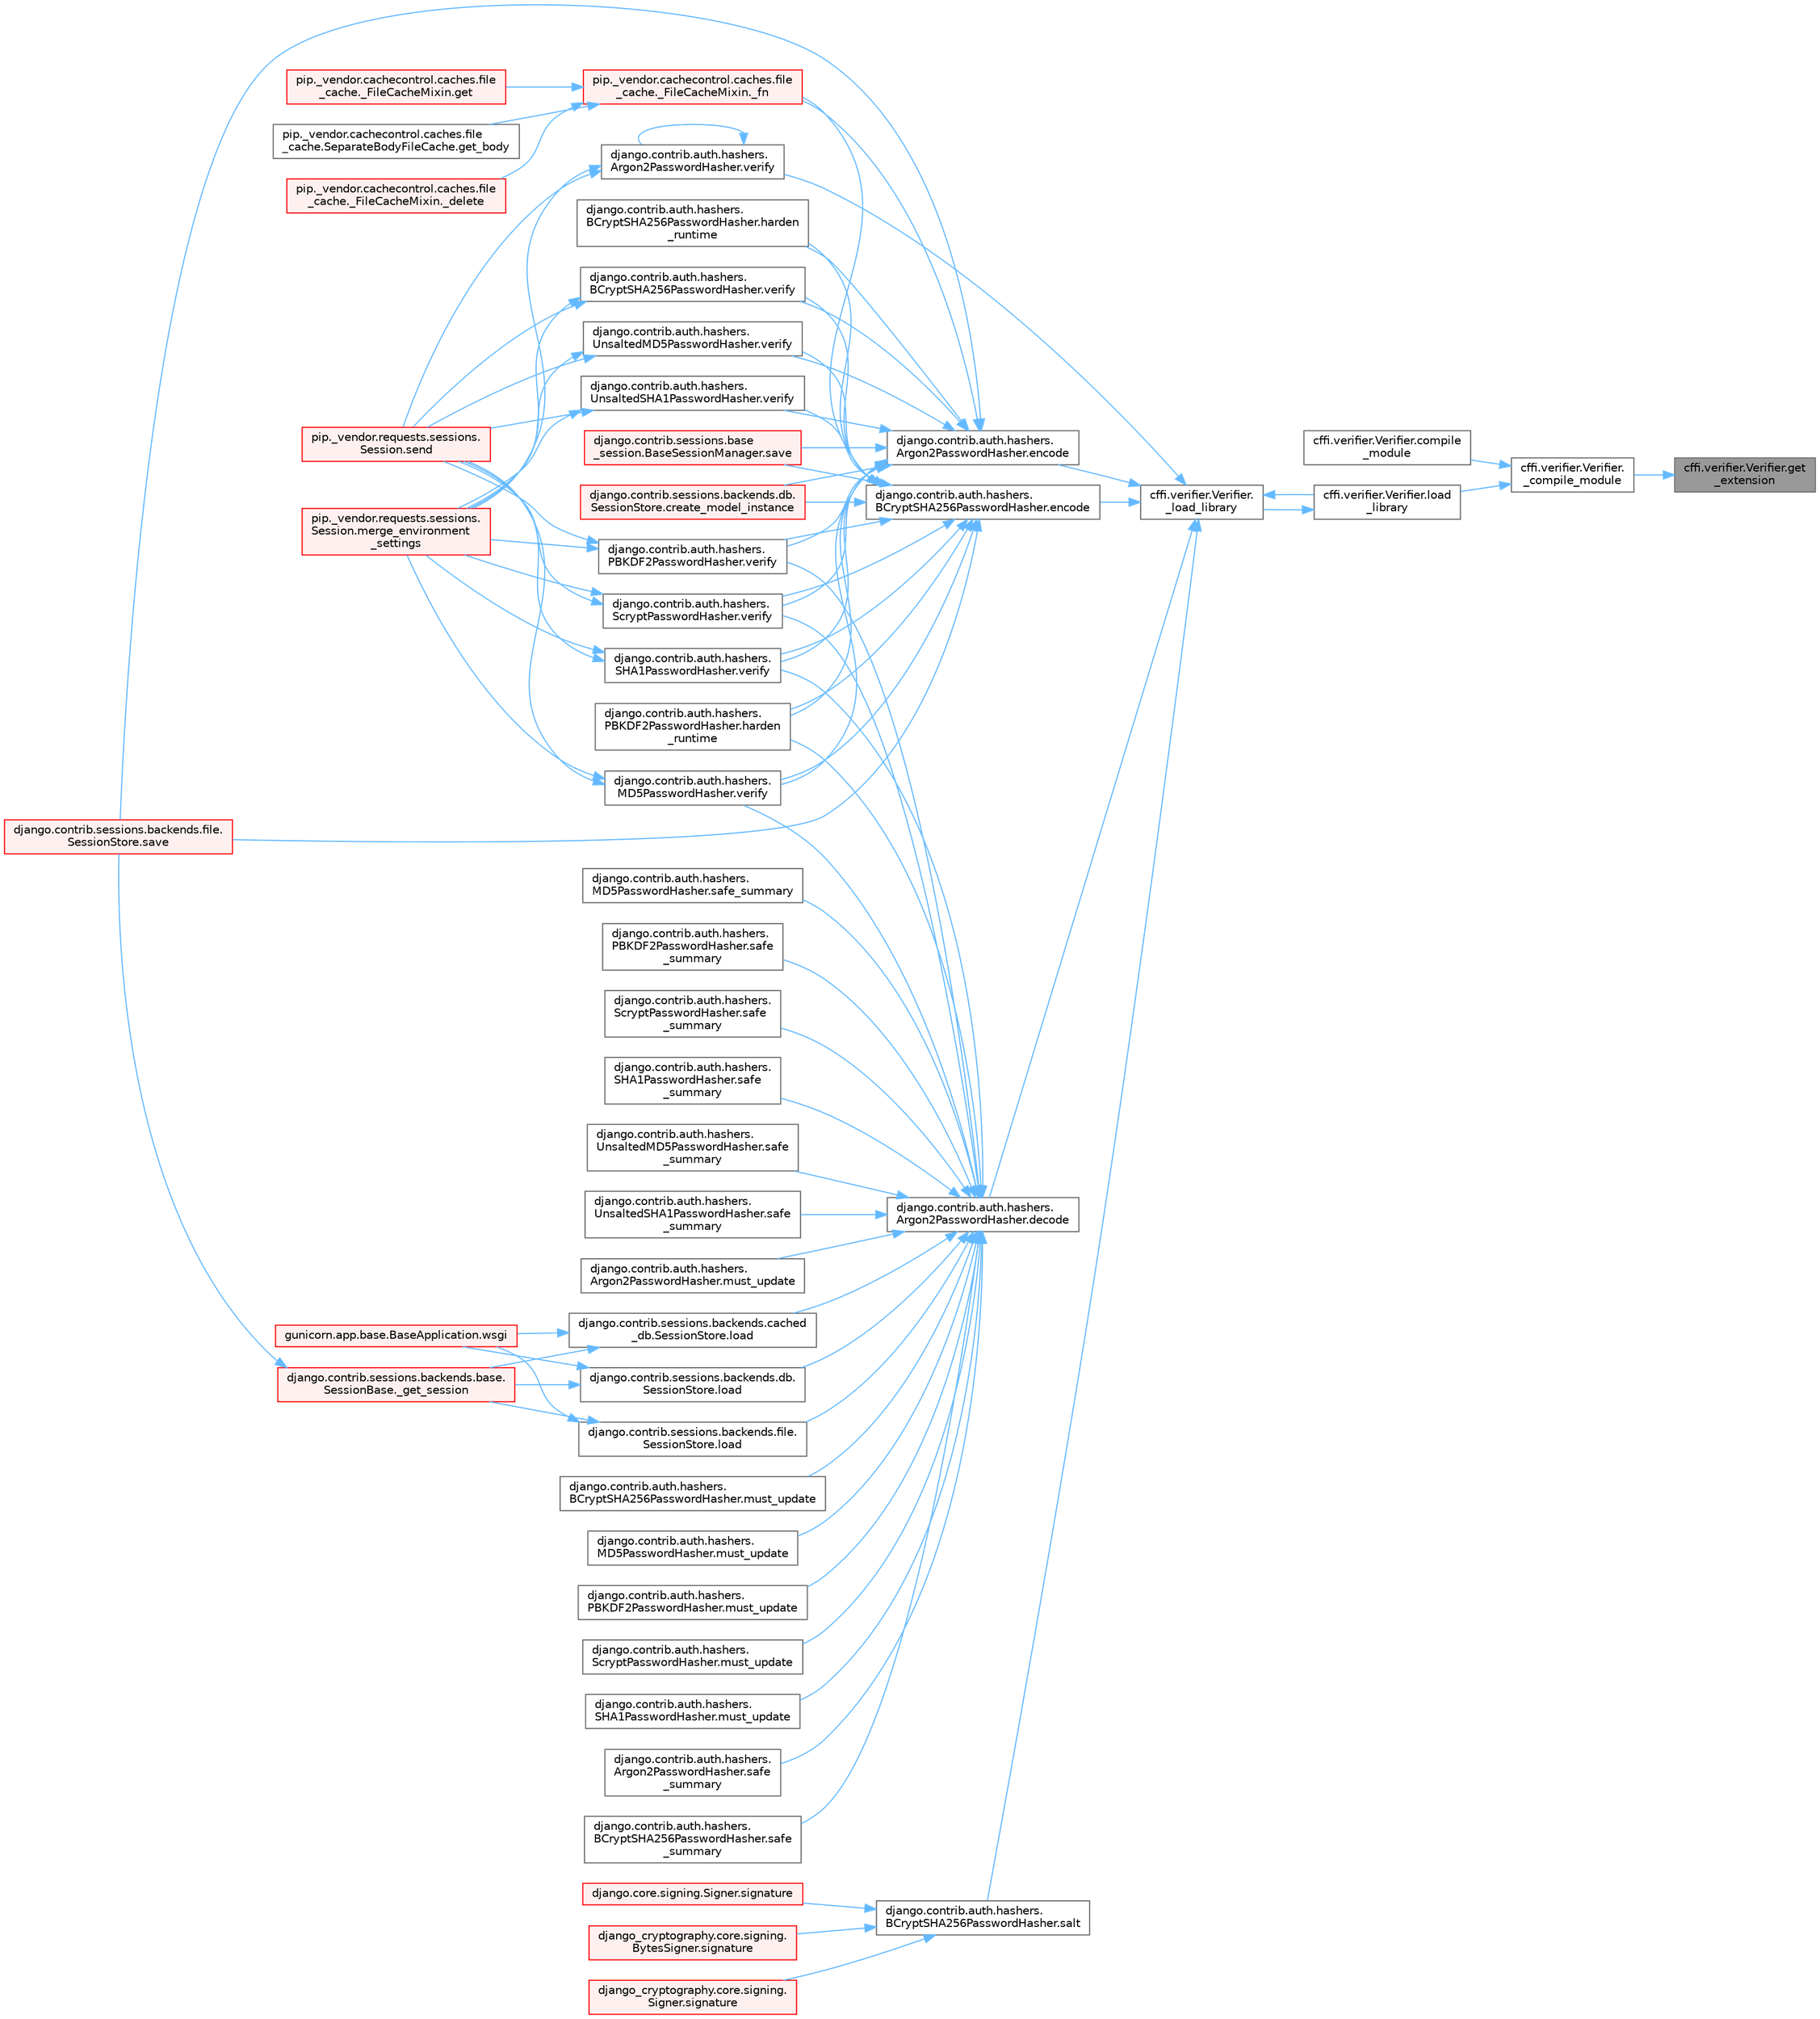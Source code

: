 digraph "cffi.verifier.Verifier.get_extension"
{
 // LATEX_PDF_SIZE
  bgcolor="transparent";
  edge [fontname=Helvetica,fontsize=10,labelfontname=Helvetica,labelfontsize=10];
  node [fontname=Helvetica,fontsize=10,shape=box,height=0.2,width=0.4];
  rankdir="RL";
  Node1 [id="Node000001",label="cffi.verifier.Verifier.get\l_extension",height=0.2,width=0.4,color="gray40", fillcolor="grey60", style="filled", fontcolor="black",tooltip=" "];
  Node1 -> Node2 [id="edge1_Node000001_Node000002",dir="back",color="steelblue1",style="solid",tooltip=" "];
  Node2 [id="Node000002",label="cffi.verifier.Verifier.\l_compile_module",height=0.2,width=0.4,color="grey40", fillcolor="white", style="filled",URL="$classcffi_1_1verifier_1_1_verifier.html#ae0d07806ff6796d142c1c6d28a035fdd",tooltip=" "];
  Node2 -> Node3 [id="edge2_Node000002_Node000003",dir="back",color="steelblue1",style="solid",tooltip=" "];
  Node3 [id="Node000003",label="cffi.verifier.Verifier.compile\l_module",height=0.2,width=0.4,color="grey40", fillcolor="white", style="filled",URL="$classcffi_1_1verifier_1_1_verifier.html#a3ab2b13f2f24bb6871b9111923f1a138",tooltip=" "];
  Node2 -> Node4 [id="edge3_Node000002_Node000004",dir="back",color="steelblue1",style="solid",tooltip=" "];
  Node4 [id="Node000004",label="cffi.verifier.Verifier.load\l_library",height=0.2,width=0.4,color="grey40", fillcolor="white", style="filled",URL="$classcffi_1_1verifier_1_1_verifier.html#a3f4cc3b50c42913dd0d22dc233524f28",tooltip=" "];
  Node4 -> Node5 [id="edge4_Node000004_Node000005",dir="back",color="steelblue1",style="solid",tooltip=" "];
  Node5 [id="Node000005",label="cffi.verifier.Verifier.\l_load_library",height=0.2,width=0.4,color="grey40", fillcolor="white", style="filled",URL="$classcffi_1_1verifier_1_1_verifier.html#a9de40d4d3231a07d492a907359b11949",tooltip=" "];
  Node5 -> Node6 [id="edge5_Node000005_Node000006",dir="back",color="steelblue1",style="solid",tooltip=" "];
  Node6 [id="Node000006",label="django.contrib.auth.hashers.\lArgon2PasswordHasher.decode",height=0.2,width=0.4,color="grey40", fillcolor="white", style="filled",URL="$classdjango_1_1contrib_1_1auth_1_1hashers_1_1_argon2_password_hasher.html#a72d1d6fbe76db2c306ea80efb11110a4",tooltip=" "];
  Node6 -> Node7 [id="edge6_Node000006_Node000007",dir="back",color="steelblue1",style="solid",tooltip=" "];
  Node7 [id="Node000007",label="django.contrib.auth.hashers.\lPBKDF2PasswordHasher.harden\l_runtime",height=0.2,width=0.4,color="grey40", fillcolor="white", style="filled",URL="$classdjango_1_1contrib_1_1auth_1_1hashers_1_1_p_b_k_d_f2_password_hasher.html#ae7f1dcad47802823597610b026fae83a",tooltip=" "];
  Node6 -> Node8 [id="edge7_Node000006_Node000008",dir="back",color="steelblue1",style="solid",tooltip=" "];
  Node8 [id="Node000008",label="django.contrib.sessions.backends.cached\l_db.SessionStore.load",height=0.2,width=0.4,color="grey40", fillcolor="white", style="filled",URL="$classdjango_1_1contrib_1_1sessions_1_1backends_1_1cached__db_1_1_session_store.html#a0432d07f359fa8281304478688605af7",tooltip=" "];
  Node8 -> Node9 [id="edge8_Node000008_Node000009",dir="back",color="steelblue1",style="solid",tooltip=" "];
  Node9 [id="Node000009",label="django.contrib.sessions.backends.base.\lSessionBase._get_session",height=0.2,width=0.4,color="red", fillcolor="#FFF0F0", style="filled",URL="$classdjango_1_1contrib_1_1sessions_1_1backends_1_1base_1_1_session_base.html#a3ca0af594cbb5d34f3d4f76c8f90bf4f",tooltip=" "];
  Node9 -> Node724 [id="edge9_Node000009_Node000724",dir="back",color="steelblue1",style="solid",tooltip=" "];
  Node724 [id="Node000724",label="django.contrib.sessions.backends.file.\lSessionStore.save",height=0.2,width=0.4,color="red", fillcolor="#FFF0F0", style="filled",URL="$classdjango_1_1contrib_1_1sessions_1_1backends_1_1file_1_1_session_store.html#af170f9c112376eb1627509287bf9620f",tooltip=" "];
  Node8 -> Node510 [id="edge10_Node000008_Node000510",dir="back",color="steelblue1",style="solid",tooltip=" "];
  Node510 [id="Node000510",label="gunicorn.app.base.BaseApplication.wsgi",height=0.2,width=0.4,color="red", fillcolor="#FFF0F0", style="filled",URL="$classgunicorn_1_1app_1_1base_1_1_base_application.html#a18ae24b2d0d44fb694b9f2b0cdffa670",tooltip=" "];
  Node6 -> Node3137 [id="edge11_Node000006_Node003137",dir="back",color="steelblue1",style="solid",tooltip=" "];
  Node3137 [id="Node003137",label="django.contrib.sessions.backends.db.\lSessionStore.load",height=0.2,width=0.4,color="grey40", fillcolor="white", style="filled",URL="$classdjango_1_1contrib_1_1sessions_1_1backends_1_1db_1_1_session_store.html#aab3bc77d15c0a33590a72f92a2efc994",tooltip=" "];
  Node3137 -> Node9 [id="edge12_Node003137_Node000009",dir="back",color="steelblue1",style="solid",tooltip=" "];
  Node3137 -> Node510 [id="edge13_Node003137_Node000510",dir="back",color="steelblue1",style="solid",tooltip=" "];
  Node6 -> Node509 [id="edge14_Node000006_Node000509",dir="back",color="steelblue1",style="solid",tooltip=" "];
  Node509 [id="Node000509",label="django.contrib.sessions.backends.file.\lSessionStore.load",height=0.2,width=0.4,color="grey40", fillcolor="white", style="filled",URL="$classdjango_1_1contrib_1_1sessions_1_1backends_1_1file_1_1_session_store.html#a408fa63512306fbaa7bbb62742f0295f",tooltip=" "];
  Node509 -> Node9 [id="edge15_Node000509_Node000009",dir="back",color="steelblue1",style="solid",tooltip=" "];
  Node509 -> Node510 [id="edge16_Node000509_Node000510",dir="back",color="steelblue1",style="solid",tooltip=" "];
  Node6 -> Node3138 [id="edge17_Node000006_Node003138",dir="back",color="steelblue1",style="solid",tooltip=" "];
  Node3138 [id="Node003138",label="django.contrib.auth.hashers.\lArgon2PasswordHasher.must_update",height=0.2,width=0.4,color="grey40", fillcolor="white", style="filled",URL="$classdjango_1_1contrib_1_1auth_1_1hashers_1_1_argon2_password_hasher.html#a4d8d054683b5147b2228836536f8e0a3",tooltip=" "];
  Node6 -> Node3139 [id="edge18_Node000006_Node003139",dir="back",color="steelblue1",style="solid",tooltip=" "];
  Node3139 [id="Node003139",label="django.contrib.auth.hashers.\lBCryptSHA256PasswordHasher.must_update",height=0.2,width=0.4,color="grey40", fillcolor="white", style="filled",URL="$classdjango_1_1contrib_1_1auth_1_1hashers_1_1_b_crypt_s_h_a256_password_hasher.html#a0da47cb102c5bbb66cf2a88f02681fc4",tooltip=" "];
  Node6 -> Node3140 [id="edge19_Node000006_Node003140",dir="back",color="steelblue1",style="solid",tooltip=" "];
  Node3140 [id="Node003140",label="django.contrib.auth.hashers.\lMD5PasswordHasher.must_update",height=0.2,width=0.4,color="grey40", fillcolor="white", style="filled",URL="$classdjango_1_1contrib_1_1auth_1_1hashers_1_1_m_d5_password_hasher.html#ab94a37f578422009eb384a7d039be74c",tooltip=" "];
  Node6 -> Node3141 [id="edge20_Node000006_Node003141",dir="back",color="steelblue1",style="solid",tooltip=" "];
  Node3141 [id="Node003141",label="django.contrib.auth.hashers.\lPBKDF2PasswordHasher.must_update",height=0.2,width=0.4,color="grey40", fillcolor="white", style="filled",URL="$classdjango_1_1contrib_1_1auth_1_1hashers_1_1_p_b_k_d_f2_password_hasher.html#a2779a6ac57e7b11aa5b0f06ff2db0ae0",tooltip=" "];
  Node6 -> Node3142 [id="edge21_Node000006_Node003142",dir="back",color="steelblue1",style="solid",tooltip=" "];
  Node3142 [id="Node003142",label="django.contrib.auth.hashers.\lScryptPasswordHasher.must_update",height=0.2,width=0.4,color="grey40", fillcolor="white", style="filled",URL="$classdjango_1_1contrib_1_1auth_1_1hashers_1_1_scrypt_password_hasher.html#ad7430c0123af2934cfb00a1df1e98013",tooltip=" "];
  Node6 -> Node3143 [id="edge22_Node000006_Node003143",dir="back",color="steelblue1",style="solid",tooltip=" "];
  Node3143 [id="Node003143",label="django.contrib.auth.hashers.\lSHA1PasswordHasher.must_update",height=0.2,width=0.4,color="grey40", fillcolor="white", style="filled",URL="$classdjango_1_1contrib_1_1auth_1_1hashers_1_1_s_h_a1_password_hasher.html#a48710ac799dfafff9063e9c3c257879b",tooltip=" "];
  Node6 -> Node3144 [id="edge23_Node000006_Node003144",dir="back",color="steelblue1",style="solid",tooltip=" "];
  Node3144 [id="Node003144",label="django.contrib.auth.hashers.\lArgon2PasswordHasher.safe\l_summary",height=0.2,width=0.4,color="grey40", fillcolor="white", style="filled",URL="$classdjango_1_1contrib_1_1auth_1_1hashers_1_1_argon2_password_hasher.html#a12accfa1720c447a39dfe2f00072b4bd",tooltip=" "];
  Node6 -> Node3145 [id="edge24_Node000006_Node003145",dir="back",color="steelblue1",style="solid",tooltip=" "];
  Node3145 [id="Node003145",label="django.contrib.auth.hashers.\lBCryptSHA256PasswordHasher.safe\l_summary",height=0.2,width=0.4,color="grey40", fillcolor="white", style="filled",URL="$classdjango_1_1contrib_1_1auth_1_1hashers_1_1_b_crypt_s_h_a256_password_hasher.html#a8db6b0f1a9bc0c11380da6b595261419",tooltip=" "];
  Node6 -> Node3146 [id="edge25_Node000006_Node003146",dir="back",color="steelblue1",style="solid",tooltip=" "];
  Node3146 [id="Node003146",label="django.contrib.auth.hashers.\lMD5PasswordHasher.safe_summary",height=0.2,width=0.4,color="grey40", fillcolor="white", style="filled",URL="$classdjango_1_1contrib_1_1auth_1_1hashers_1_1_m_d5_password_hasher.html#aa9ab9e843c2395868e413e2114d95c53",tooltip=" "];
  Node6 -> Node3147 [id="edge26_Node000006_Node003147",dir="back",color="steelblue1",style="solid",tooltip=" "];
  Node3147 [id="Node003147",label="django.contrib.auth.hashers.\lPBKDF2PasswordHasher.safe\l_summary",height=0.2,width=0.4,color="grey40", fillcolor="white", style="filled",URL="$classdjango_1_1contrib_1_1auth_1_1hashers_1_1_p_b_k_d_f2_password_hasher.html#abc89dd47acbf388179b1559b9175ab9c",tooltip=" "];
  Node6 -> Node3148 [id="edge27_Node000006_Node003148",dir="back",color="steelblue1",style="solid",tooltip=" "];
  Node3148 [id="Node003148",label="django.contrib.auth.hashers.\lScryptPasswordHasher.safe\l_summary",height=0.2,width=0.4,color="grey40", fillcolor="white", style="filled",URL="$classdjango_1_1contrib_1_1auth_1_1hashers_1_1_scrypt_password_hasher.html#ad8b9a2f43b3b5a6a8ca1f4d55ed354e7",tooltip=" "];
  Node6 -> Node3149 [id="edge28_Node000006_Node003149",dir="back",color="steelblue1",style="solid",tooltip=" "];
  Node3149 [id="Node003149",label="django.contrib.auth.hashers.\lSHA1PasswordHasher.safe\l_summary",height=0.2,width=0.4,color="grey40", fillcolor="white", style="filled",URL="$classdjango_1_1contrib_1_1auth_1_1hashers_1_1_s_h_a1_password_hasher.html#af0401ddc75458ced75d0a4ba09da337e",tooltip=" "];
  Node6 -> Node3150 [id="edge29_Node000006_Node003150",dir="back",color="steelblue1",style="solid",tooltip=" "];
  Node3150 [id="Node003150",label="django.contrib.auth.hashers.\lUnsaltedMD5PasswordHasher.safe\l_summary",height=0.2,width=0.4,color="grey40", fillcolor="white", style="filled",URL="$classdjango_1_1contrib_1_1auth_1_1hashers_1_1_unsalted_m_d5_password_hasher.html#a04311fccf82d7ee1d53dd5979e13efda",tooltip=" "];
  Node6 -> Node3151 [id="edge30_Node000006_Node003151",dir="back",color="steelblue1",style="solid",tooltip=" "];
  Node3151 [id="Node003151",label="django.contrib.auth.hashers.\lUnsaltedSHA1PasswordHasher.safe\l_summary",height=0.2,width=0.4,color="grey40", fillcolor="white", style="filled",URL="$classdjango_1_1contrib_1_1auth_1_1hashers_1_1_unsalted_s_h_a1_password_hasher.html#a78e95b00b0999cf4b19e747e63fa51f8",tooltip=" "];
  Node6 -> Node3152 [id="edge31_Node000006_Node003152",dir="back",color="steelblue1",style="solid",tooltip=" "];
  Node3152 [id="Node003152",label="django.contrib.auth.hashers.\lMD5PasswordHasher.verify",height=0.2,width=0.4,color="grey40", fillcolor="white", style="filled",URL="$classdjango_1_1contrib_1_1auth_1_1hashers_1_1_m_d5_password_hasher.html#a5ee1720bbd104f7f53ced6d0f7847393",tooltip=" "];
  Node3152 -> Node1791 [id="edge32_Node003152_Node001791",dir="back",color="steelblue1",style="solid",tooltip=" "];
  Node1791 [id="Node001791",label="pip._vendor.requests.sessions.\lSession.merge_environment\l_settings",height=0.2,width=0.4,color="red", fillcolor="#FFF0F0", style="filled",URL="$classpip_1_1__vendor_1_1requests_1_1sessions_1_1_session.html#a1bbc07ae0fd8434a0ae651e3eb482be0",tooltip=" "];
  Node3152 -> Node1792 [id="edge33_Node003152_Node001792",dir="back",color="steelblue1",style="solid",tooltip=" "];
  Node1792 [id="Node001792",label="pip._vendor.requests.sessions.\lSession.send",height=0.2,width=0.4,color="red", fillcolor="#FFF0F0", style="filled",URL="$classpip_1_1__vendor_1_1requests_1_1sessions_1_1_session.html#ac53877008b8d3c6901be36033885124c",tooltip=" "];
  Node6 -> Node3153 [id="edge34_Node000006_Node003153",dir="back",color="steelblue1",style="solid",tooltip=" "];
  Node3153 [id="Node003153",label="django.contrib.auth.hashers.\lPBKDF2PasswordHasher.verify",height=0.2,width=0.4,color="grey40", fillcolor="white", style="filled",URL="$classdjango_1_1contrib_1_1auth_1_1hashers_1_1_p_b_k_d_f2_password_hasher.html#a769f11e83d4f84b6a1aa2414aa345a96",tooltip=" "];
  Node3153 -> Node1791 [id="edge35_Node003153_Node001791",dir="back",color="steelblue1",style="solid",tooltip=" "];
  Node3153 -> Node1792 [id="edge36_Node003153_Node001792",dir="back",color="steelblue1",style="solid",tooltip=" "];
  Node6 -> Node3154 [id="edge37_Node000006_Node003154",dir="back",color="steelblue1",style="solid",tooltip=" "];
  Node3154 [id="Node003154",label="django.contrib.auth.hashers.\lScryptPasswordHasher.verify",height=0.2,width=0.4,color="grey40", fillcolor="white", style="filled",URL="$classdjango_1_1contrib_1_1auth_1_1hashers_1_1_scrypt_password_hasher.html#ae1fe41459b9b8cc72115d2f8c01f6776",tooltip=" "];
  Node3154 -> Node1791 [id="edge38_Node003154_Node001791",dir="back",color="steelblue1",style="solid",tooltip=" "];
  Node3154 -> Node1792 [id="edge39_Node003154_Node001792",dir="back",color="steelblue1",style="solid",tooltip=" "];
  Node6 -> Node3155 [id="edge40_Node000006_Node003155",dir="back",color="steelblue1",style="solid",tooltip=" "];
  Node3155 [id="Node003155",label="django.contrib.auth.hashers.\lSHA1PasswordHasher.verify",height=0.2,width=0.4,color="grey40", fillcolor="white", style="filled",URL="$classdjango_1_1contrib_1_1auth_1_1hashers_1_1_s_h_a1_password_hasher.html#a5ac2a7038875bc3da2654b03c1ae2716",tooltip=" "];
  Node3155 -> Node1791 [id="edge41_Node003155_Node001791",dir="back",color="steelblue1",style="solid",tooltip=" "];
  Node3155 -> Node1792 [id="edge42_Node003155_Node001792",dir="back",color="steelblue1",style="solid",tooltip=" "];
  Node5 -> Node3156 [id="edge43_Node000005_Node003156",dir="back",color="steelblue1",style="solid",tooltip=" "];
  Node3156 [id="Node003156",label="django.contrib.auth.hashers.\lArgon2PasswordHasher.encode",height=0.2,width=0.4,color="grey40", fillcolor="white", style="filled",URL="$classdjango_1_1contrib_1_1auth_1_1hashers_1_1_argon2_password_hasher.html#a0ed201c5832e89c4a3272c737dfc7567",tooltip=" "];
  Node3156 -> Node3157 [id="edge44_Node003156_Node003157",dir="back",color="steelblue1",style="solid",tooltip=" "];
  Node3157 [id="Node003157",label="pip._vendor.cachecontrol.caches.file\l_cache._FileCacheMixin._fn",height=0.2,width=0.4,color="red", fillcolor="#FFF0F0", style="filled",URL="$classpip_1_1__vendor_1_1cachecontrol_1_1caches_1_1file__cache_1_1___file_cache_mixin.html#a8e94253502ca252f8c8ca1e4921fd42f",tooltip=" "];
  Node3157 -> Node3158 [id="edge45_Node003157_Node003158",dir="back",color="steelblue1",style="solid",tooltip=" "];
  Node3158 [id="Node003158",label="pip._vendor.cachecontrol.caches.file\l_cache._FileCacheMixin._delete",height=0.2,width=0.4,color="red", fillcolor="#FFF0F0", style="filled",URL="$classpip_1_1__vendor_1_1cachecontrol_1_1caches_1_1file__cache_1_1___file_cache_mixin.html#a0ebc930693f8386cf1231d4ab04fb800",tooltip=" "];
  Node3157 -> Node3163 [id="edge46_Node003157_Node003163",dir="back",color="steelblue1",style="solid",tooltip=" "];
  Node3163 [id="Node003163",label="pip._vendor.cachecontrol.caches.file\l_cache._FileCacheMixin.get",height=0.2,width=0.4,color="red", fillcolor="#FFF0F0", style="filled",URL="$classpip_1_1__vendor_1_1cachecontrol_1_1caches_1_1file__cache_1_1___file_cache_mixin.html#afef88044f42ddd480be90e94a50e07bc",tooltip=" "];
  Node3157 -> Node3164 [id="edge47_Node003157_Node003164",dir="back",color="steelblue1",style="solid",tooltip=" "];
  Node3164 [id="Node003164",label="pip._vendor.cachecontrol.caches.file\l_cache.SeparateBodyFileCache.get_body",height=0.2,width=0.4,color="grey40", fillcolor="white", style="filled",URL="$classpip_1_1__vendor_1_1cachecontrol_1_1caches_1_1file__cache_1_1_separate_body_file_cache.html#a96853f5f4944aab4999b423e98ae94a7",tooltip=" "];
  Node3156 -> Node1821 [id="edge48_Node003156_Node001821",dir="back",color="steelblue1",style="solid",tooltip=" "];
  Node1821 [id="Node001821",label="django.contrib.sessions.backends.db.\lSessionStore.create_model_instance",height=0.2,width=0.4,color="red", fillcolor="#FFF0F0", style="filled",URL="$classdjango_1_1contrib_1_1sessions_1_1backends_1_1db_1_1_session_store.html#a0a3de585eb81b76b2c9c405702a7a563",tooltip=" "];
  Node3156 -> Node3167 [id="edge49_Node003156_Node003167",dir="back",color="steelblue1",style="solid",tooltip=" "];
  Node3167 [id="Node003167",label="django.contrib.auth.hashers.\lBCryptSHA256PasswordHasher.harden\l_runtime",height=0.2,width=0.4,color="grey40", fillcolor="white", style="filled",URL="$classdjango_1_1contrib_1_1auth_1_1hashers_1_1_b_crypt_s_h_a256_password_hasher.html#aeb2d930973f5a8b0a605c789332df5b0",tooltip=" "];
  Node3156 -> Node7 [id="edge50_Node003156_Node000007",dir="back",color="steelblue1",style="solid",tooltip=" "];
  Node3156 -> Node724 [id="edge51_Node003156_Node000724",dir="back",color="steelblue1",style="solid",tooltip=" "];
  Node3156 -> Node3168 [id="edge52_Node003156_Node003168",dir="back",color="steelblue1",style="solid",tooltip=" "];
  Node3168 [id="Node003168",label="django.contrib.sessions.base\l_session.BaseSessionManager.save",height=0.2,width=0.4,color="red", fillcolor="#FFF0F0", style="filled",URL="$classdjango_1_1contrib_1_1sessions_1_1base__session_1_1_base_session_manager.html#a323bed24720881f2b0c3e3fce57c1a5a",tooltip=" "];
  Node3156 -> Node3169 [id="edge53_Node003156_Node003169",dir="back",color="steelblue1",style="solid",tooltip=" "];
  Node3169 [id="Node003169",label="django.contrib.auth.hashers.\lBCryptSHA256PasswordHasher.verify",height=0.2,width=0.4,color="grey40", fillcolor="white", style="filled",URL="$classdjango_1_1contrib_1_1auth_1_1hashers_1_1_b_crypt_s_h_a256_password_hasher.html#aace67824fb9a74b812da9e723c452182",tooltip=" "];
  Node3169 -> Node1791 [id="edge54_Node003169_Node001791",dir="back",color="steelblue1",style="solid",tooltip=" "];
  Node3169 -> Node1792 [id="edge55_Node003169_Node001792",dir="back",color="steelblue1",style="solid",tooltip=" "];
  Node3156 -> Node3152 [id="edge56_Node003156_Node003152",dir="back",color="steelblue1",style="solid",tooltip=" "];
  Node3156 -> Node3153 [id="edge57_Node003156_Node003153",dir="back",color="steelblue1",style="solid",tooltip=" "];
  Node3156 -> Node3154 [id="edge58_Node003156_Node003154",dir="back",color="steelblue1",style="solid",tooltip=" "];
  Node3156 -> Node3155 [id="edge59_Node003156_Node003155",dir="back",color="steelblue1",style="solid",tooltip=" "];
  Node3156 -> Node3170 [id="edge60_Node003156_Node003170",dir="back",color="steelblue1",style="solid",tooltip=" "];
  Node3170 [id="Node003170",label="django.contrib.auth.hashers.\lUnsaltedMD5PasswordHasher.verify",height=0.2,width=0.4,color="grey40", fillcolor="white", style="filled",URL="$classdjango_1_1contrib_1_1auth_1_1hashers_1_1_unsalted_m_d5_password_hasher.html#ad634eb70221559f3132f12171b8ebae0",tooltip=" "];
  Node3170 -> Node1791 [id="edge61_Node003170_Node001791",dir="back",color="steelblue1",style="solid",tooltip=" "];
  Node3170 -> Node1792 [id="edge62_Node003170_Node001792",dir="back",color="steelblue1",style="solid",tooltip=" "];
  Node3156 -> Node3171 [id="edge63_Node003156_Node003171",dir="back",color="steelblue1",style="solid",tooltip=" "];
  Node3171 [id="Node003171",label="django.contrib.auth.hashers.\lUnsaltedSHA1PasswordHasher.verify",height=0.2,width=0.4,color="grey40", fillcolor="white", style="filled",URL="$classdjango_1_1contrib_1_1auth_1_1hashers_1_1_unsalted_s_h_a1_password_hasher.html#ad4dd5a8b681866ea72b2b9b8b1f3a552",tooltip=" "];
  Node3171 -> Node1791 [id="edge64_Node003171_Node001791",dir="back",color="steelblue1",style="solid",tooltip=" "];
  Node3171 -> Node1792 [id="edge65_Node003171_Node001792",dir="back",color="steelblue1",style="solid",tooltip=" "];
  Node5 -> Node3172 [id="edge66_Node000005_Node003172",dir="back",color="steelblue1",style="solid",tooltip=" "];
  Node3172 [id="Node003172",label="django.contrib.auth.hashers.\lBCryptSHA256PasswordHasher.encode",height=0.2,width=0.4,color="grey40", fillcolor="white", style="filled",URL="$classdjango_1_1contrib_1_1auth_1_1hashers_1_1_b_crypt_s_h_a256_password_hasher.html#a7fac654818c9a8cfe6a5df3fefe957a1",tooltip=" "];
  Node3172 -> Node3157 [id="edge67_Node003172_Node003157",dir="back",color="steelblue1",style="solid",tooltip=" "];
  Node3172 -> Node1821 [id="edge68_Node003172_Node001821",dir="back",color="steelblue1",style="solid",tooltip=" "];
  Node3172 -> Node3167 [id="edge69_Node003172_Node003167",dir="back",color="steelblue1",style="solid",tooltip=" "];
  Node3172 -> Node7 [id="edge70_Node003172_Node000007",dir="back",color="steelblue1",style="solid",tooltip=" "];
  Node3172 -> Node724 [id="edge71_Node003172_Node000724",dir="back",color="steelblue1",style="solid",tooltip=" "];
  Node3172 -> Node3168 [id="edge72_Node003172_Node003168",dir="back",color="steelblue1",style="solid",tooltip=" "];
  Node3172 -> Node3169 [id="edge73_Node003172_Node003169",dir="back",color="steelblue1",style="solid",tooltip=" "];
  Node3172 -> Node3152 [id="edge74_Node003172_Node003152",dir="back",color="steelblue1",style="solid",tooltip=" "];
  Node3172 -> Node3153 [id="edge75_Node003172_Node003153",dir="back",color="steelblue1",style="solid",tooltip=" "];
  Node3172 -> Node3154 [id="edge76_Node003172_Node003154",dir="back",color="steelblue1",style="solid",tooltip=" "];
  Node3172 -> Node3155 [id="edge77_Node003172_Node003155",dir="back",color="steelblue1",style="solid",tooltip=" "];
  Node3172 -> Node3170 [id="edge78_Node003172_Node003170",dir="back",color="steelblue1",style="solid",tooltip=" "];
  Node3172 -> Node3171 [id="edge79_Node003172_Node003171",dir="back",color="steelblue1",style="solid",tooltip=" "];
  Node5 -> Node4 [id="edge80_Node000005_Node000004",dir="back",color="steelblue1",style="solid",tooltip=" "];
  Node5 -> Node3173 [id="edge81_Node000005_Node003173",dir="back",color="steelblue1",style="solid",tooltip=" "];
  Node3173 [id="Node003173",label="django.contrib.auth.hashers.\lBCryptSHA256PasswordHasher.salt",height=0.2,width=0.4,color="grey40", fillcolor="white", style="filled",URL="$classdjango_1_1contrib_1_1auth_1_1hashers_1_1_b_crypt_s_h_a256_password_hasher.html#a8bf9448c637933b786cf0fd4dfa3b346",tooltip=" "];
  Node3173 -> Node3174 [id="edge82_Node003173_Node003174",dir="back",color="steelblue1",style="solid",tooltip=" "];
  Node3174 [id="Node003174",label="django.core.signing.Signer.signature",height=0.2,width=0.4,color="red", fillcolor="#FFF0F0", style="filled",URL="$classdjango_1_1core_1_1signing_1_1_signer.html#a7f07d25e055e1c12121ac821012efb46",tooltip=" "];
  Node3173 -> Node3175 [id="edge83_Node003173_Node003175",dir="back",color="steelblue1",style="solid",tooltip=" "];
  Node3175 [id="Node003175",label="django_cryptography.core.signing.\lBytesSigner.signature",height=0.2,width=0.4,color="red", fillcolor="#FFF0F0", style="filled",URL="$classdjango__cryptography_1_1core_1_1signing_1_1_bytes_signer.html#a90cc9a96f9ef73301790d9762e653f19",tooltip=" "];
  Node3173 -> Node3176 [id="edge84_Node003173_Node003176",dir="back",color="steelblue1",style="solid",tooltip=" "];
  Node3176 [id="Node003176",label="django_cryptography.core.signing.\lSigner.signature",height=0.2,width=0.4,color="red", fillcolor="#FFF0F0", style="filled",URL="$classdjango__cryptography_1_1core_1_1signing_1_1_signer.html#ad71de574e6dffcf1fab21a8ecac7c516",tooltip=" "];
  Node5 -> Node3177 [id="edge85_Node000005_Node003177",dir="back",color="steelblue1",style="solid",tooltip=" "];
  Node3177 [id="Node003177",label="django.contrib.auth.hashers.\lArgon2PasswordHasher.verify",height=0.2,width=0.4,color="grey40", fillcolor="white", style="filled",URL="$classdjango_1_1contrib_1_1auth_1_1hashers_1_1_argon2_password_hasher.html#aa1b8e90990f8dc1f2a0dcb0f6e95a364",tooltip=" "];
  Node3177 -> Node1791 [id="edge86_Node003177_Node001791",dir="back",color="steelblue1",style="solid",tooltip=" "];
  Node3177 -> Node1792 [id="edge87_Node003177_Node001792",dir="back",color="steelblue1",style="solid",tooltip=" "];
  Node3177 -> Node3177 [id="edge88_Node003177_Node003177",dir="back",color="steelblue1",style="solid",tooltip=" "];
}

